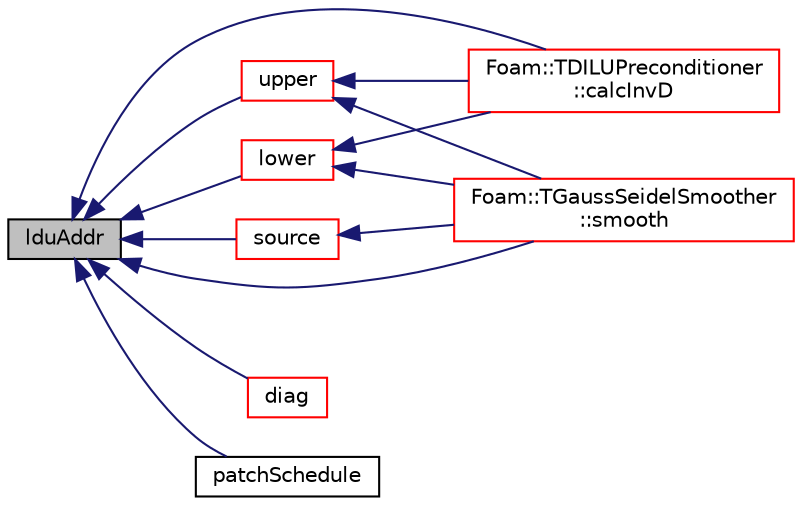 digraph "lduAddr"
{
  bgcolor="transparent";
  edge [fontname="Helvetica",fontsize="10",labelfontname="Helvetica",labelfontsize="10"];
  node [fontname="Helvetica",fontsize="10",shape=record];
  rankdir="LR";
  Node1 [label="lduAddr",height=0.2,width=0.4,color="black", fillcolor="grey75", style="filled", fontcolor="black"];
  Node1 -> Node2 [dir="back",color="midnightblue",fontsize="10",style="solid",fontname="Helvetica"];
  Node2 [label="Foam::TDILUPreconditioner\l::calcInvD",height=0.2,width=0.4,color="red",URL="$a02561.html#a4285bbd6c558576051d236d84b20d26d",tooltip="Calculate the reciprocal of the preconditioned diagonal. "];
  Node1 -> Node3 [dir="back",color="midnightblue",fontsize="10",style="solid",fontname="Helvetica"];
  Node3 [label="diag",height=0.2,width=0.4,color="red",URL="$a01282.html#afd3add8997f8b9231f6d34b388cd7f3a"];
  Node1 -> Node4 [dir="back",color="midnightblue",fontsize="10",style="solid",fontname="Helvetica"];
  Node4 [label="lower",height=0.2,width=0.4,color="red",URL="$a01282.html#aed8d4c3b9386a81ed7ff9f44cb736255"];
  Node4 -> Node2 [dir="back",color="midnightblue",fontsize="10",style="solid",fontname="Helvetica"];
  Node4 -> Node5 [dir="back",color="midnightblue",fontsize="10",style="solid",fontname="Helvetica"];
  Node5 [label="Foam::TGaussSeidelSmoother\l::smooth",height=0.2,width=0.4,color="red",URL="$a02577.html#a2727a700fb0cafd8fb6b7e04f558fca7",tooltip="Smooth for the given number of sweeps. "];
  Node1 -> Node6 [dir="back",color="midnightblue",fontsize="10",style="solid",fontname="Helvetica"];
  Node6 [label="patchSchedule",height=0.2,width=0.4,color="black",URL="$a01282.html#a7ca66a7d14d7dd33205a8c09f3218f99",tooltip="Return the patch evaluation schedule. "];
  Node1 -> Node5 [dir="back",color="midnightblue",fontsize="10",style="solid",fontname="Helvetica"];
  Node1 -> Node7 [dir="back",color="midnightblue",fontsize="10",style="solid",fontname="Helvetica"];
  Node7 [label="source",height=0.2,width=0.4,color="red",URL="$a01282.html#a3790e293cade7097b919633ed263158c"];
  Node7 -> Node5 [dir="back",color="midnightblue",fontsize="10",style="solid",fontname="Helvetica"];
  Node1 -> Node8 [dir="back",color="midnightblue",fontsize="10",style="solid",fontname="Helvetica"];
  Node8 [label="upper",height=0.2,width=0.4,color="red",URL="$a01282.html#a53e005fd695b53bc8dd07c670f533b39"];
  Node8 -> Node2 [dir="back",color="midnightblue",fontsize="10",style="solid",fontname="Helvetica"];
  Node8 -> Node5 [dir="back",color="midnightblue",fontsize="10",style="solid",fontname="Helvetica"];
}
